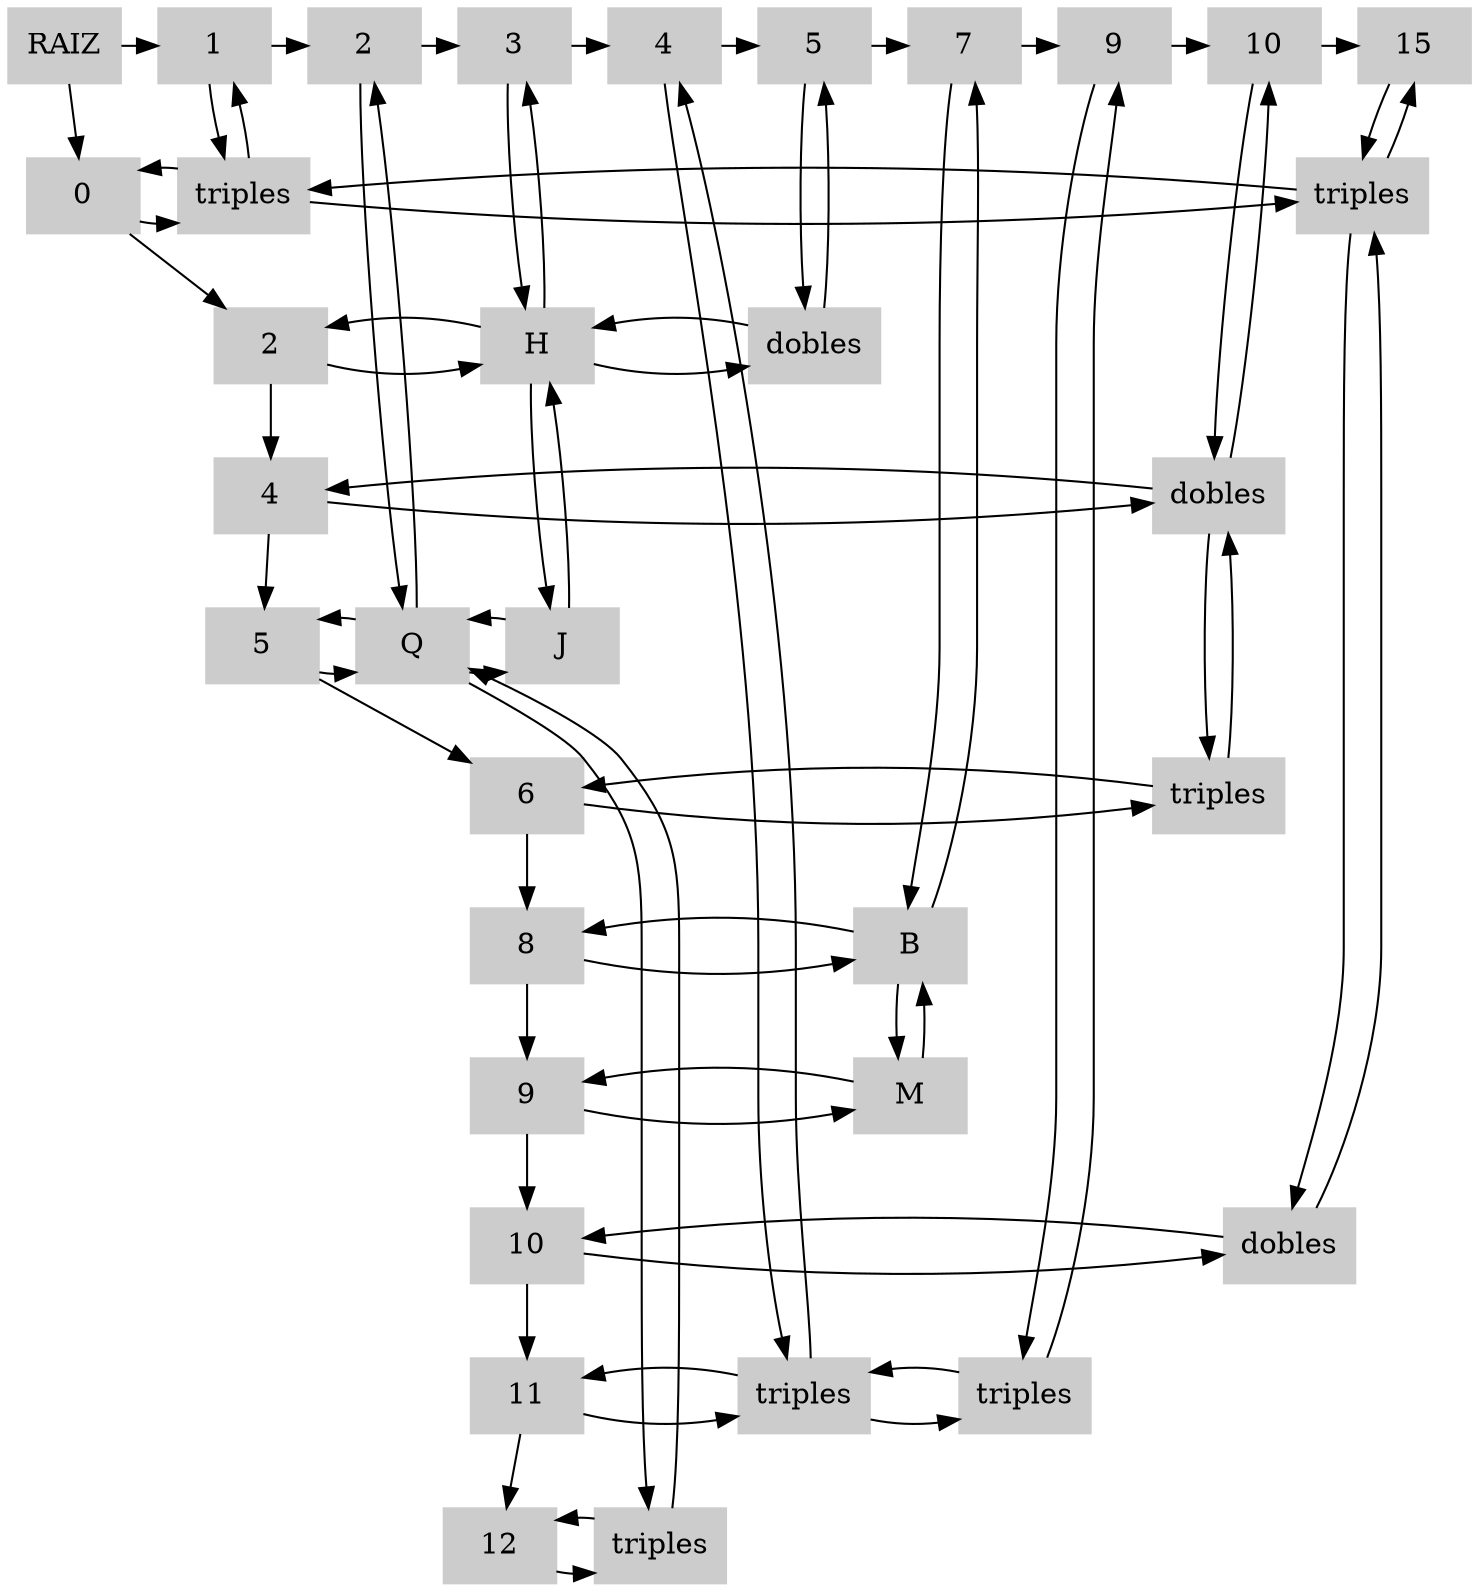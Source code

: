digraph G {
node[shape=box, style=filled, color = Gray80];
edge[color=black]
rankdir=UD
{rank = same;-1,C1,C2,C3,C4,C5,C7,C9,C10,C15};
-1[label="RAIZ"];
-1->C1
C1[label="1"];
C2[label="2"];
C3[label="3"];
C4[label="4"];
C5[label="5"];
C7[label="7"];
C9[label="9"];
C10[label="10"];
C15[label="15"];
C1->C2->C3->C4->C5->C7->C9->C10->C15
-1->F0
F0[label="0"];
F2[label="2"];
F4[label="4"];
F5[label="5"];
F6[label="6"];
F8[label="8"];
F9[label="9"];
F10[label="10"];
F11[label="11"];
F12[label="12"];
F0->F2->F4->F5->F6->F8->F9->F10->F11->F12
01[label="triples"];
015[label="triples"];
23[label="H"];
25[label="dobles"];
410[label="dobles"];
52[label="Q"];
53[label="J"];
610[label="triples"];
87[label="B"];
97[label="M"];
1015[label="dobles"];
114[label="triples"];
119[label="triples"];
122[label="triples"];
F0->01
F2->23
F4->410
F5->52
F6->610
F8->87
F9->97
F10->1015
F11->114
F12->122
01[label="triples"];
52[label="Q"];
122[label="triples"];
23[label="H"];
53[label="J"];
114[label="triples"];
25[label="dobles"];
87[label="B"];
97[label="M"];
119[label="triples"];
410[label="dobles"];
610[label="triples"];
015[label="triples"];
1015[label="dobles"];
C1->01
C2->52
C3->23
C4->114
C5->25
C7->87
C9->119
C10->410
C15->015
{rank = same;F0,01,015};
{rank = same;F2,23,25};
{rank = same;F4,410};
{rank = same;F5,52,53};
{rank = same;F6,610};
{rank = same;F8,87};
{rank = same;F9,97};
{rank = same;F10,1015};
{rank = same;F11,114,119};
{rank = same;F12,122};
{rank = main;C1,01};
{rank = main;C2,52,122};
{rank = main;C3,23,53};
{rank = main;C4,114};
{rank = main;C5,25};
{rank = main;C7,87,97};
{rank = main;C9,119};
{rank = main;C10,410,610};
{rank = main;C15,015,1015};
01->015
01->F0
015->01

23->25
23->F2
25->23

410
410->F4

52->53
52->F5
53->52

610
610->F6

87
87->F8

97
97->F9

1015
1015->F10

114->119
114->F11
119->114

122
122->F12

01->C1
01

52->C2
52->122
122->52

23->C3
23->53
53->23

114->C4
114

25->C5
25

87->C7
87->97
97->87

119->C9
119

410->C10
410->610
610->410

015->C15
015->1015
1015->015


}